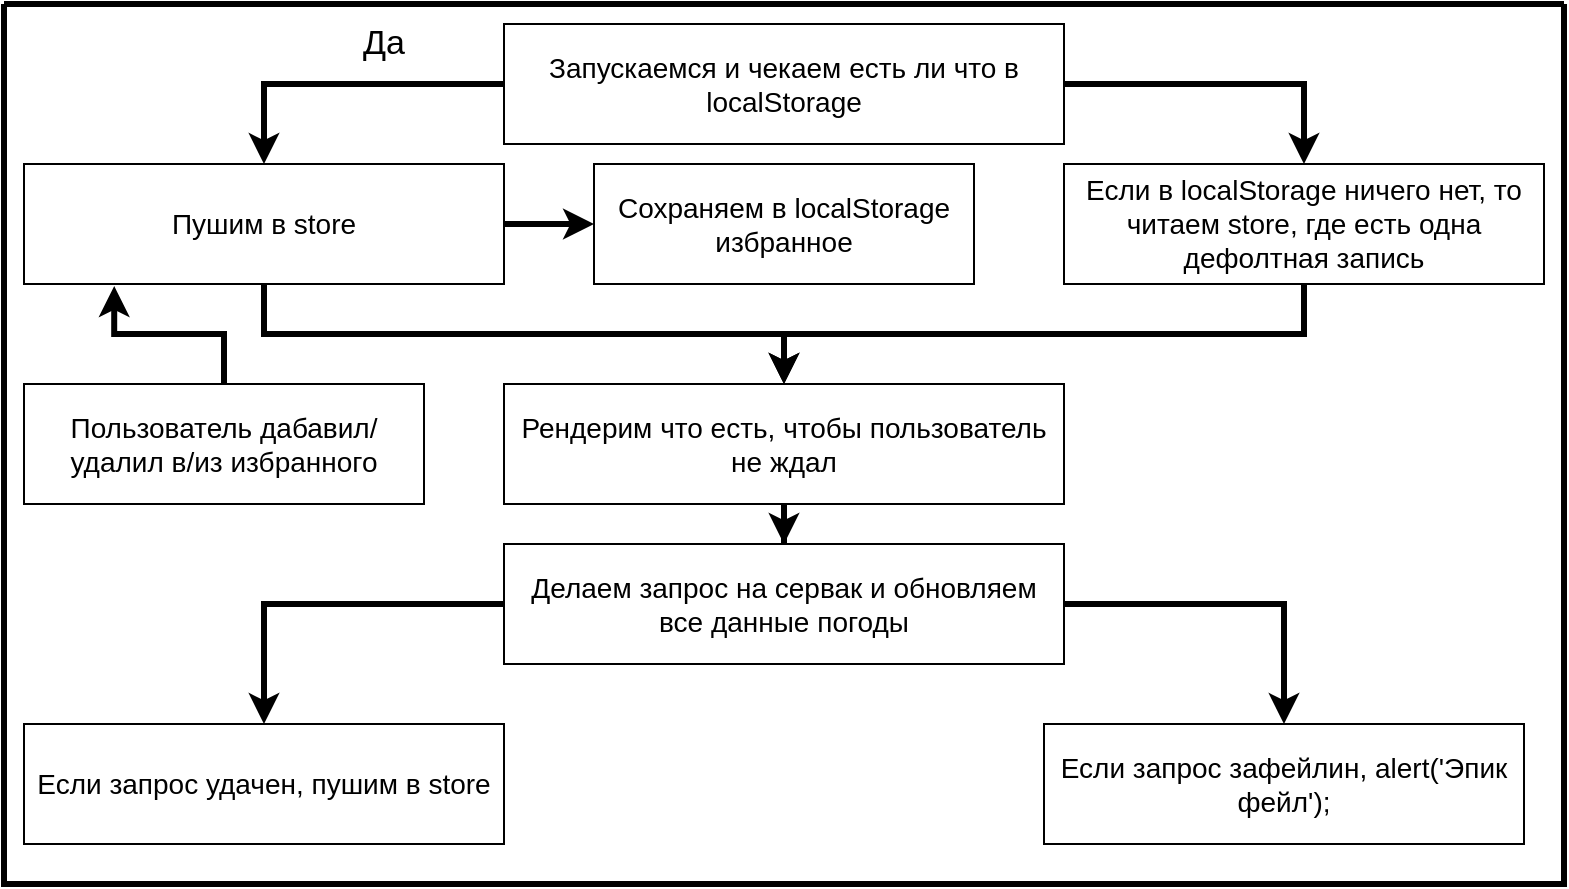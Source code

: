 <mxfile>
    <diagram name="Page-1" id="5d7acffa-a066-3a61-03fe-96351882024d">
        <mxGraphModel dx="928" dy="722" grid="1" gridSize="10" guides="1" tooltips="1" connect="1" arrows="1" fold="1" page="1" pageScale="1" pageWidth="1100" pageHeight="850" background="#ffffff" math="0" shadow="0">
            <root>
                <mxCell id="0"/>
                <mxCell id="1" parent="0"/>
                <mxCell id="100" style="edgeStyle=orthogonalEdgeStyle;rounded=0;orthogonalLoop=1;jettySize=auto;html=1;entryX=0.5;entryY=0;entryDx=0;entryDy=0;strokeColor=#000000;strokeWidth=3;exitX=0;exitY=0.5;exitDx=0;exitDy=0;" parent="1" source="98" target="99" edge="1">
                    <mxGeometry relative="1" as="geometry"/>
                </mxCell>
                <mxCell id="102" style="edgeStyle=orthogonalEdgeStyle;rounded=0;orthogonalLoop=1;jettySize=auto;html=1;entryX=0.5;entryY=0;entryDx=0;entryDy=0;strokeColor=#000000;strokeWidth=3;fontSize=14;exitX=1;exitY=0.5;exitDx=0;exitDy=0;" parent="1" source="98" target="101" edge="1">
                    <mxGeometry relative="1" as="geometry"/>
                </mxCell>
                <mxCell id="98" value="&lt;font style=&quot;font-size: 14px;&quot;&gt;Запускаемся и чекаем есть ли что в localStorage&lt;/font&gt;" style="rounded=0;whiteSpace=wrap;html=1;" parent="1" vertex="1">
                    <mxGeometry x="560" y="30" width="280" height="60" as="geometry"/>
                </mxCell>
                <mxCell id="105" style="edgeStyle=orthogonalEdgeStyle;rounded=0;orthogonalLoop=1;jettySize=auto;html=1;strokeColor=#000000;strokeWidth=3;fontSize=14;" parent="1" source="99" target="104" edge="1">
                    <mxGeometry relative="1" as="geometry"/>
                </mxCell>
                <mxCell id="124" style="edgeStyle=orthogonalEdgeStyle;rounded=0;orthogonalLoop=1;jettySize=auto;html=1;entryX=0;entryY=0.5;entryDx=0;entryDy=0;strokeColor=#000000;strokeWidth=3;fontSize=17;fontColor=#FFFFFF;" parent="1" source="99" target="125" edge="1">
                    <mxGeometry relative="1" as="geometry">
                        <mxPoint x="590" y="130" as="targetPoint"/>
                    </mxGeometry>
                </mxCell>
                <mxCell id="99" value="&lt;font style=&quot;font-size: 14px;&quot;&gt;Пушим в store&lt;/font&gt;" style="rounded=0;whiteSpace=wrap;html=1;" parent="1" vertex="1">
                    <mxGeometry x="320" y="100" width="240" height="60" as="geometry"/>
                </mxCell>
                <mxCell id="106" style="edgeStyle=orthogonalEdgeStyle;rounded=0;orthogonalLoop=1;jettySize=auto;html=1;entryX=0.5;entryY=0;entryDx=0;entryDy=0;strokeColor=#000000;strokeWidth=3;fontSize=14;" parent="1" source="101" target="104" edge="1">
                    <mxGeometry relative="1" as="geometry"/>
                </mxCell>
                <mxCell id="101" value="Если в localStorage ничего нет, то читаем store, где есть одна дефолтная запись" style="rounded=0;whiteSpace=wrap;html=1;fontSize=14;strokeWidth=1;" parent="1" vertex="1">
                    <mxGeometry x="840" y="100" width="240" height="60" as="geometry"/>
                </mxCell>
                <mxCell id="110" style="edgeStyle=orthogonalEdgeStyle;rounded=0;orthogonalLoop=1;jettySize=auto;html=1;entryX=0.5;entryY=0;entryDx=0;entryDy=0;strokeColor=#000000;strokeWidth=3;fontSize=14;exitX=0;exitY=0.5;exitDx=0;exitDy=0;" parent="1" source="103" target="108" edge="1">
                    <mxGeometry relative="1" as="geometry"/>
                </mxCell>
                <mxCell id="111" style="edgeStyle=orthogonalEdgeStyle;rounded=0;orthogonalLoop=1;jettySize=auto;html=1;entryX=0.5;entryY=0;entryDx=0;entryDy=0;strokeColor=#000000;strokeWidth=3;fontSize=14;exitX=1;exitY=0.5;exitDx=0;exitDy=0;" parent="1" source="103" target="109" edge="1">
                    <mxGeometry relative="1" as="geometry"/>
                </mxCell>
                <mxCell id="103" value="Делаем запрос на сервак и обновляем все данные погоды" style="rounded=0;whiteSpace=wrap;html=1;strokeWidth=1;fontSize=14;" parent="1" vertex="1">
                    <mxGeometry x="560" y="290" width="280" height="60" as="geometry"/>
                </mxCell>
                <mxCell id="107" style="edgeStyle=orthogonalEdgeStyle;rounded=0;orthogonalLoop=1;jettySize=auto;html=1;entryX=0.5;entryY=0;entryDx=0;entryDy=0;strokeColor=#000000;strokeWidth=3;fontSize=14;" parent="1" source="104" target="103" edge="1">
                    <mxGeometry relative="1" as="geometry"/>
                </mxCell>
                <mxCell id="104" value="Рендерим что есть, чтобы пользователь не ждал" style="rounded=0;whiteSpace=wrap;html=1;strokeWidth=1;fontSize=14;" parent="1" vertex="1">
                    <mxGeometry x="560" y="210" width="280" height="60" as="geometry"/>
                </mxCell>
                <mxCell id="108" value="Если запрос удачен, пушим в store" style="rounded=0;whiteSpace=wrap;html=1;strokeWidth=1;fontSize=14;" parent="1" vertex="1">
                    <mxGeometry x="320" y="380" width="240" height="60" as="geometry"/>
                </mxCell>
                <mxCell id="109" value="Если запрос зафейлин, alert('Эпик фейл');" style="rounded=0;whiteSpace=wrap;html=1;strokeWidth=1;fontSize=14;" parent="1" vertex="1">
                    <mxGeometry x="830" y="380" width="240" height="60" as="geometry"/>
                </mxCell>
                <mxCell id="116" style="edgeStyle=orthogonalEdgeStyle;rounded=0;orthogonalLoop=1;jettySize=auto;html=1;entryX=0.188;entryY=1.017;entryDx=0;entryDy=0;strokeColor=#000000;strokeWidth=3;fontSize=14;exitX=0.5;exitY=0;exitDx=0;exitDy=0;entryPerimeter=0;" parent="1" source="115" target="99" edge="1">
                    <mxGeometry relative="1" as="geometry"/>
                </mxCell>
                <mxCell id="115" value="Пользователь дабавил/удалил в/из избранного" style="rounded=0;whiteSpace=wrap;html=1;strokeWidth=1;fontSize=14;" parent="1" vertex="1">
                    <mxGeometry x="320" y="210" width="200" height="60" as="geometry"/>
                </mxCell>
                <mxCell id="117" value="&lt;font style=&quot;font-size: 17px;&quot; color=&quot;#000000&quot;&gt;Да&lt;/font&gt;" style="text;html=1;align=center;verticalAlign=middle;whiteSpace=wrap;rounded=0;strokeWidth=1;fontSize=14;" parent="1" vertex="1">
                    <mxGeometry x="470" y="30" width="60" height="20" as="geometry"/>
                </mxCell>
                <mxCell id="125" value="&lt;font style=&quot;font-size: 14px;&quot;&gt;Сохраняем в localStorage избранное&lt;/font&gt;" style="rounded=0;whiteSpace=wrap;html=1;" vertex="1" parent="1">
                    <mxGeometry x="605" y="100" width="190" height="60" as="geometry"/>
                </mxCell>
                <mxCell id="130" value="" style="endArrow=none;html=1;fontColor=#FFFFFF;" edge="1" parent="1">
                    <mxGeometry width="50" height="50" relative="1" as="geometry">
                        <mxPoint x="680" y="310" as="sourcePoint"/>
                        <mxPoint x="680.0" y="310" as="targetPoint"/>
                    </mxGeometry>
                </mxCell>
                <mxCell id="132" value="" style="swimlane;startSize=0;labelBackgroundColor=none;fontColor=#FFFFFF;fillColor=#000000;strokeWidth=3;strokeColor=#000000;" vertex="1" parent="1">
                    <mxGeometry x="310" y="20" width="780" height="440" as="geometry"/>
                </mxCell>
            </root>
        </mxGraphModel>
    </diagram>
</mxfile>